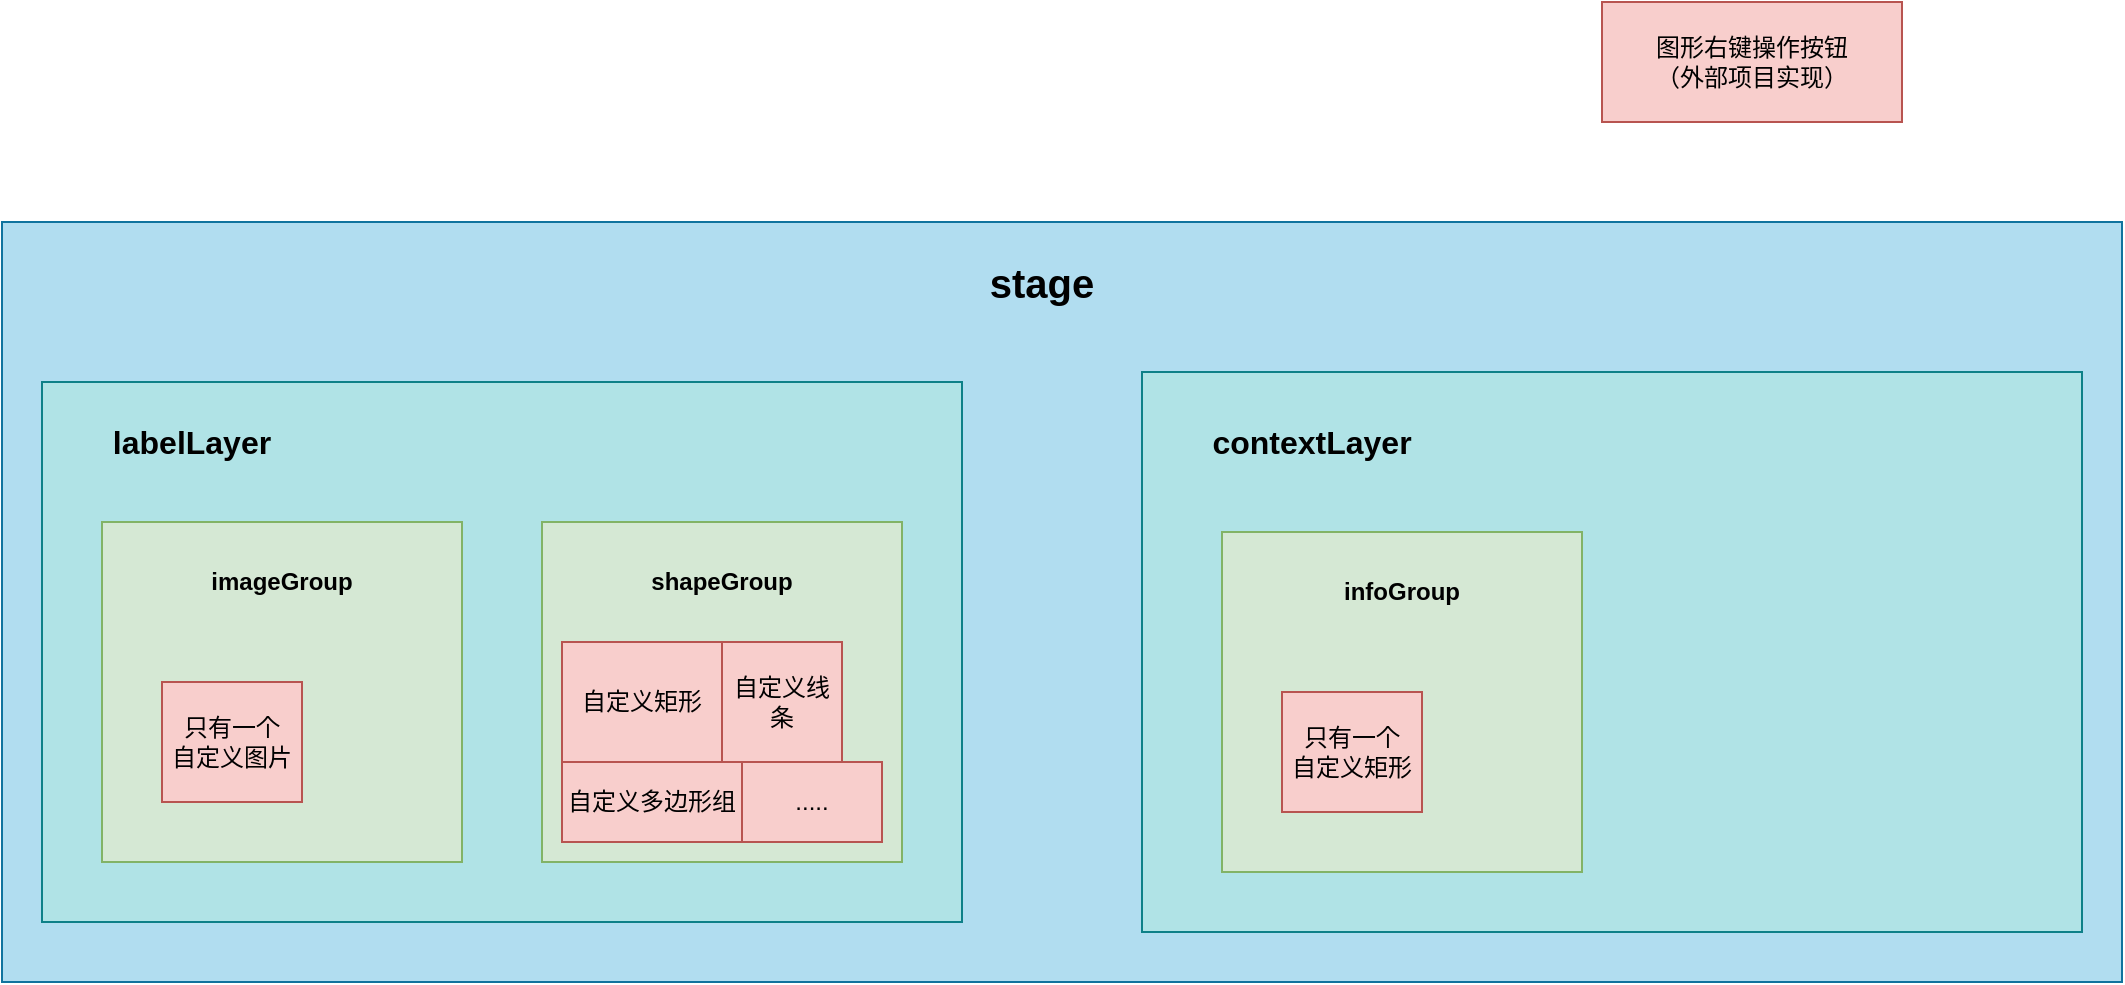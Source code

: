 <mxfile version="12.4.2" type="device" pages="1"><diagram id="MAXqSVcNyQtDnLbRNvQA" name="Page-1"><mxGraphModel dx="1773" dy="594" grid="1" gridSize="10" guides="1" tooltips="1" connect="1" arrows="1" fold="1" page="1" pageScale="1" pageWidth="827" pageHeight="1169" math="0" shadow="0"><root><mxCell id="0"/><mxCell id="1" parent="0"/><mxCell id="JOF_TSmlOF2VJLA_QBvJ-1" value="" style="rounded=0;whiteSpace=wrap;html=1;fillColor=#b1ddf0;strokeColor=#10739e;" parent="1" vertex="1"><mxGeometry x="-90" y="130" width="1060" height="380" as="geometry"/></mxCell><mxCell id="JOF_TSmlOF2VJLA_QBvJ-2" value="" style="rounded=0;whiteSpace=wrap;html=1;fillColor=#b0e3e6;strokeColor=#0e8088;" parent="1" vertex="1"><mxGeometry x="-70" y="210" width="460" height="270" as="geometry"/></mxCell><mxCell id="JOF_TSmlOF2VJLA_QBvJ-3" value="" style="rounded=0;whiteSpace=wrap;html=1;fillColor=#b0e3e6;strokeColor=#0e8088;" parent="1" vertex="1"><mxGeometry x="480" y="205" width="470" height="280" as="geometry"/></mxCell><mxCell id="JOF_TSmlOF2VJLA_QBvJ-13" value="" style="rounded=0;whiteSpace=wrap;html=1;fillColor=#d5e8d4;strokeColor=#82b366;" parent="1" vertex="1"><mxGeometry x="-40" y="280" width="180" height="170" as="geometry"/></mxCell><mxCell id="JOF_TSmlOF2VJLA_QBvJ-15" value="只有一个&lt;br&gt;自定义图片" style="rounded=0;whiteSpace=wrap;html=1;fillColor=#f8cecc;strokeColor=#b85450;" parent="1" vertex="1"><mxGeometry x="-10" y="360" width="70" height="60" as="geometry"/></mxCell><mxCell id="JOF_TSmlOF2VJLA_QBvJ-16" value="imageGroup" style="text;html=1;strokeColor=none;fillColor=none;align=center;verticalAlign=middle;whiteSpace=wrap;rounded=0;fontStyle=1" parent="1" vertex="1"><mxGeometry x="15" y="300" width="70" height="20" as="geometry"/></mxCell><mxCell id="JOF_TSmlOF2VJLA_QBvJ-17" value="" style="rounded=0;whiteSpace=wrap;html=1;fillColor=#d5e8d4;strokeColor=#82b366;" parent="1" vertex="1"><mxGeometry x="180" y="280" width="180" height="170" as="geometry"/></mxCell><mxCell id="JOF_TSmlOF2VJLA_QBvJ-19" value="shapeGroup" style="text;html=1;strokeColor=none;fillColor=none;align=center;verticalAlign=middle;whiteSpace=wrap;rounded=0;fontStyle=1" parent="1" vertex="1"><mxGeometry x="235" y="300" width="70" height="20" as="geometry"/></mxCell><mxCell id="JOF_TSmlOF2VJLA_QBvJ-20" value="自定义矩形" style="rounded=0;whiteSpace=wrap;html=1;fillColor=#f8cecc;strokeColor=#b85450;" parent="1" vertex="1"><mxGeometry x="190" y="340" width="80" height="60" as="geometry"/></mxCell><mxCell id="JOF_TSmlOF2VJLA_QBvJ-21" value="自定义线条" style="rounded=0;whiteSpace=wrap;html=1;fillColor=#f8cecc;strokeColor=#b85450;" parent="1" vertex="1"><mxGeometry x="270" y="340" width="60" height="60" as="geometry"/></mxCell><mxCell id="JOF_TSmlOF2VJLA_QBvJ-22" value="自定义多边形组" style="rounded=0;whiteSpace=wrap;html=1;fillColor=#f8cecc;strokeColor=#b85450;" parent="1" vertex="1"><mxGeometry x="190" y="400" width="90" height="40" as="geometry"/></mxCell><mxCell id="JOF_TSmlOF2VJLA_QBvJ-23" value="....." style="rounded=0;whiteSpace=wrap;html=1;fillColor=#f8cecc;strokeColor=#b85450;" parent="1" vertex="1"><mxGeometry x="280" y="400" width="70" height="40" as="geometry"/></mxCell><mxCell id="JOF_TSmlOF2VJLA_QBvJ-24" value="" style="rounded=0;whiteSpace=wrap;html=1;fillColor=#d5e8d4;strokeColor=#82b366;" parent="1" vertex="1"><mxGeometry x="520" y="285" width="180" height="170" as="geometry"/></mxCell><mxCell id="JOF_TSmlOF2VJLA_QBvJ-25" value="只有一个&lt;br&gt;自定义矩形" style="rounded=0;whiteSpace=wrap;html=1;fillColor=#f8cecc;strokeColor=#b85450;" parent="1" vertex="1"><mxGeometry x="550" y="365" width="70" height="60" as="geometry"/></mxCell><mxCell id="JOF_TSmlOF2VJLA_QBvJ-26" value="infoGroup" style="text;html=1;strokeColor=none;fillColor=none;align=center;verticalAlign=middle;whiteSpace=wrap;rounded=0;fontStyle=1" parent="1" vertex="1"><mxGeometry x="575" y="305" width="70" height="20" as="geometry"/></mxCell><mxCell id="JOF_TSmlOF2VJLA_QBvJ-28" value="图形右键操作按钮&lt;br&gt;（外部项目实现）" style="rounded=0;whiteSpace=wrap;html=1;fillColor=#f8cecc;strokeColor=#b85450;" parent="1" vertex="1"><mxGeometry x="710" y="20" width="150" height="60" as="geometry"/></mxCell><mxCell id="JOF_TSmlOF2VJLA_QBvJ-31" value="stage" style="text;html=1;align=center;verticalAlign=middle;whiteSpace=wrap;rounded=0;fontStyle=1;fontSize=20;" parent="1" vertex="1"><mxGeometry x="400" y="140" width="60" height="40" as="geometry"/></mxCell><mxCell id="JOF_TSmlOF2VJLA_QBvJ-34" value="&lt;span style=&quot;font-size: 16px;&quot;&gt;labelLayer&lt;/span&gt;" style="text;html=1;strokeColor=none;fillColor=none;align=center;verticalAlign=middle;whiteSpace=wrap;rounded=0;fontSize=16;fontStyle=1" parent="1" vertex="1"><mxGeometry x="-40" y="230" width="90" height="20" as="geometry"/></mxCell><mxCell id="JOF_TSmlOF2VJLA_QBvJ-35" value="&lt;span style=&quot;font-size: 16px&quot;&gt;contextLayer&lt;/span&gt;" style="text;html=1;strokeColor=none;fillColor=none;align=center;verticalAlign=middle;whiteSpace=wrap;rounded=0;fontSize=16;fontStyle=1" parent="1" vertex="1"><mxGeometry x="520" y="230" width="90" height="20" as="geometry"/></mxCell></root></mxGraphModel></diagram></mxfile>